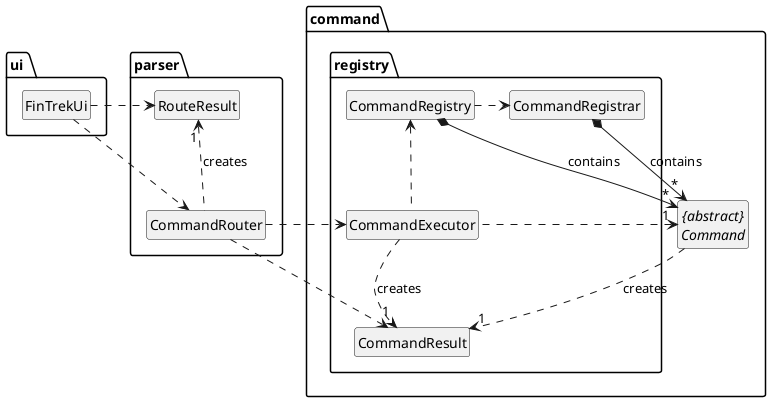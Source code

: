 @startuml

' Hide members (attributes/methods) for a higher-level view
hide circle
hide members
skinparam classAttributeIconSize 0

' --- Diagram Definition ---
package "ui "{
    class "FinTrekUi" as UI {
    + FinTrekUi()
    + start(): void
    + close(): void
    - loadInitialData(): void
    - processRecurringExpenses(): void
    - runCommandLoop(): void
    - processUserInput(userInput: String)
    }
}

package "parser" {
    class "RouteResult" as RR {

    + RouteResult(success: Boolean, message: String)
    + isSuccess(): Boolean
    + errorMessage(): String
    + outputMessage(): String
    }

    class "CommandRouter" as CRouter {
    + routeUserInput(userInput: String): RouteResult
    }
}

package "command.registry" {
    class "CommandExecutor" as Executor {
    + dispatch(commandName: String, \n arguments: String): CommandResult
    }

    class "CommandResult" as CResult

    class "CommandRegistry" as Registry {
    - commands: Map<String, Command>
    + getCommand(name: String): Command
    + hasCommand(name: String): Boolean
    + getAllCommandDescriptions(): String
    }

    class "CommandRegistrar" as Registrar {
    + registerAll(): Map<String, Command>
    }
}

package "command" {
    abstract class "{abstract}\nCommand" as CMD
}

' --- Relationships ---
UI ...r> RR
UI ..> CRouter
CRouter ..u> "1" RR : creates

CRouter ..r> Executor
CRouter ..> CResult

Executor ..u> Registry
Registry ..r> Registrar
Executor ..> "1" CResult : creates

Executor ..u> "1" CMD
Registrar *--> "*" CMD : contains
Registry *--> "*" CMD : contains
CMD ..> "1" CResult : creates

@enduml